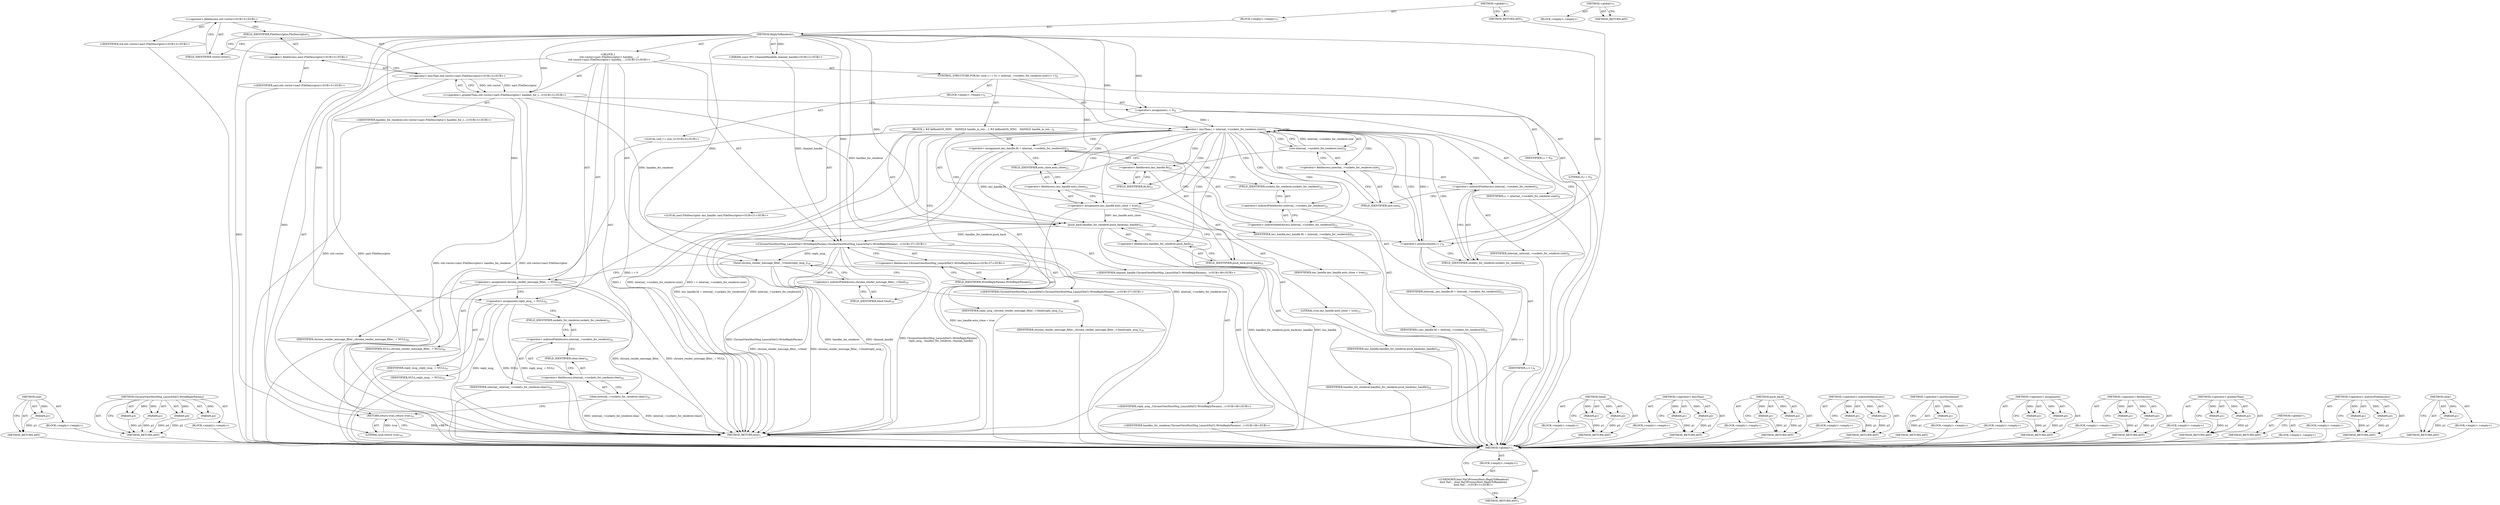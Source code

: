 digraph "&lt;global&gt;" {
vulnerable_128 [label=<(METHOD,size)>];
vulnerable_129 [label=<(PARAM,p1)>];
vulnerable_130 [label=<(BLOCK,&lt;empty&gt;,&lt;empty&gt;)>];
vulnerable_131 [label=<(METHOD_RETURN,ANY)>];
vulnerable_151 [label=<(METHOD,ChromeViewHostMsg_LaunchNaCl.WriteReplyParams)>];
vulnerable_152 [label=<(PARAM,p1)>];
vulnerable_153 [label=<(PARAM,p2)>];
vulnerable_154 [label=<(PARAM,p3)>];
vulnerable_155 [label=<(PARAM,p4)>];
vulnerable_156 [label=<(BLOCK,&lt;empty&gt;,&lt;empty&gt;)>];
vulnerable_157 [label=<(METHOD_RETURN,ANY)>];
vulnerable_6 [label=<(METHOD,&lt;global&gt;)<SUB>1</SUB>>];
vulnerable_7 [label=<(BLOCK,&lt;empty&gt;,&lt;empty&gt;)<SUB>1</SUB>>];
vulnerable_8 [label=<(METHOD,ReplyToRenderer)<SUB>1</SUB>>];
vulnerable_9 [label="<(PARAM,const IPC::ChannelHandle&amp; channel_handle)<SUB>2</SUB>>"];
vulnerable_10 [label="<(BLOCK,{
   std::vector&lt;nacl::FileDescriptor&gt; handles_...,{
   std::vector&lt;nacl::FileDescriptor&gt; handles_...)<SUB>2</SUB>>"];
vulnerable_11 [label="<(&lt;operator&gt;.greaterThan,std::vector&lt;nacl::FileDescriptor&gt; handles_for_r...)<SUB>3</SUB>>"];
vulnerable_12 [label="<(&lt;operator&gt;.lessThan,std::vector&lt;nacl::FileDescriptor)<SUB>3</SUB>>"];
vulnerable_13 [label="<(&lt;operator&gt;.fieldAccess,std::vector)<SUB>3</SUB>>"];
vulnerable_14 [label="<(IDENTIFIER,std,std::vector&lt;nacl::FileDescriptor)<SUB>3</SUB>>"];
vulnerable_15 [label=<(FIELD_IDENTIFIER,vector,vector)<SUB>3</SUB>>];
vulnerable_16 [label="<(&lt;operator&gt;.fieldAccess,nacl::FileDescriptor)<SUB>3</SUB>>"];
vulnerable_17 [label="<(IDENTIFIER,nacl,std::vector&lt;nacl::FileDescriptor)<SUB>3</SUB>>"];
vulnerable_18 [label=<(FIELD_IDENTIFIER,FileDescriptor,FileDescriptor)<SUB>3</SUB>>];
vulnerable_19 [label="<(IDENTIFIER,handles_for_renderer,std::vector&lt;nacl::FileDescriptor&gt; handles_for_r...)<SUB>3</SUB>>"];
vulnerable_20 [label=<(CONTROL_STRUCTURE,FOR,for (size_t i = 0;i &lt; internal_-&gt;sockets_for_renderer.size();i++))<SUB>4</SUB>>];
vulnerable_21 [label=<(BLOCK,&lt;empty&gt;,&lt;empty&gt;)<SUB>4</SUB>>];
vulnerable_22 [label="<(LOCAL,size_t i: size_t)<SUB>4</SUB>>"];
vulnerable_23 [label=<(&lt;operator&gt;.assignment,i = 0)<SUB>4</SUB>>];
vulnerable_24 [label=<(IDENTIFIER,i,i = 0)<SUB>4</SUB>>];
vulnerable_25 [label=<(LITERAL,0,i = 0)<SUB>4</SUB>>];
vulnerable_26 [label=<(&lt;operator&gt;.lessThan,i &lt; internal_-&gt;sockets_for_renderer.size())<SUB>4</SUB>>];
vulnerable_27 [label=<(IDENTIFIER,i,i &lt; internal_-&gt;sockets_for_renderer.size())<SUB>4</SUB>>];
vulnerable_28 [label=<(size,internal_-&gt;sockets_for_renderer.size())<SUB>4</SUB>>];
vulnerable_29 [label=<(&lt;operator&gt;.fieldAccess,internal_-&gt;sockets_for_renderer.size)<SUB>4</SUB>>];
vulnerable_30 [label=<(&lt;operator&gt;.indirectFieldAccess,internal_-&gt;sockets_for_renderer)<SUB>4</SUB>>];
vulnerable_31 [label=<(IDENTIFIER,internal_,internal_-&gt;sockets_for_renderer.size())<SUB>4</SUB>>];
vulnerable_32 [label=<(FIELD_IDENTIFIER,sockets_for_renderer,sockets_for_renderer)<SUB>4</SUB>>];
vulnerable_33 [label=<(FIELD_IDENTIFIER,size,size)<SUB>4</SUB>>];
vulnerable_34 [label=<(&lt;operator&gt;.postIncrement,i++)<SUB>4</SUB>>];
vulnerable_35 [label=<(IDENTIFIER,i,i++)<SUB>4</SUB>>];
vulnerable_36 [label=<(BLOCK,{
 #if defined(OS_WIN)
    HANDLE handle_in_ren...,{
 #if defined(OS_WIN)
    HANDLE handle_in_ren...)<SUB>4</SUB>>];
vulnerable_37 [label="<(LOCAL,nacl.FileDescriptor imc_handle: nacl.FileDescriptor)<SUB>21</SUB>>"];
vulnerable_38 [label=<(&lt;operator&gt;.assignment,imc_handle.fd = internal_-&gt;sockets_for_renderer[i])<SUB>22</SUB>>];
vulnerable_39 [label=<(&lt;operator&gt;.fieldAccess,imc_handle.fd)<SUB>22</SUB>>];
vulnerable_40 [label=<(IDENTIFIER,imc_handle,imc_handle.fd = internal_-&gt;sockets_for_renderer[i])<SUB>22</SUB>>];
vulnerable_41 [label=<(FIELD_IDENTIFIER,fd,fd)<SUB>22</SUB>>];
vulnerable_42 [label=<(&lt;operator&gt;.indirectIndexAccess,internal_-&gt;sockets_for_renderer[i])<SUB>22</SUB>>];
vulnerable_43 [label=<(&lt;operator&gt;.indirectFieldAccess,internal_-&gt;sockets_for_renderer)<SUB>22</SUB>>];
vulnerable_44 [label=<(IDENTIFIER,internal_,imc_handle.fd = internal_-&gt;sockets_for_renderer[i])<SUB>22</SUB>>];
vulnerable_45 [label=<(FIELD_IDENTIFIER,sockets_for_renderer,sockets_for_renderer)<SUB>22</SUB>>];
vulnerable_46 [label=<(IDENTIFIER,i,imc_handle.fd = internal_-&gt;sockets_for_renderer[i])<SUB>22</SUB>>];
vulnerable_47 [label=<(&lt;operator&gt;.assignment,imc_handle.auto_close = true)<SUB>23</SUB>>];
vulnerable_48 [label=<(&lt;operator&gt;.fieldAccess,imc_handle.auto_close)<SUB>23</SUB>>];
vulnerable_49 [label=<(IDENTIFIER,imc_handle,imc_handle.auto_close = true)<SUB>23</SUB>>];
vulnerable_50 [label=<(FIELD_IDENTIFIER,auto_close,auto_close)<SUB>23</SUB>>];
vulnerable_51 [label=<(LITERAL,true,imc_handle.auto_close = true)<SUB>23</SUB>>];
vulnerable_52 [label=<(push_back,handles_for_renderer.push_back(imc_handle))<SUB>24</SUB>>];
vulnerable_53 [label=<(&lt;operator&gt;.fieldAccess,handles_for_renderer.push_back)<SUB>24</SUB>>];
vulnerable_54 [label=<(IDENTIFIER,handles_for_renderer,handles_for_renderer.push_back(imc_handle))<SUB>24</SUB>>];
vulnerable_55 [label=<(FIELD_IDENTIFIER,push_back,push_back)<SUB>24</SUB>>];
vulnerable_56 [label=<(IDENTIFIER,imc_handle,handles_for_renderer.push_back(imc_handle))<SUB>24</SUB>>];
vulnerable_57 [label="<(ChromeViewHostMsg_LaunchNaCl.WriteReplyParams,ChromeViewHostMsg_LaunchNaCl::WriteReplyParams(...)<SUB>37</SUB>>"];
vulnerable_58 [label="<(&lt;operator&gt;.fieldAccess,ChromeViewHostMsg_LaunchNaCl::WriteReplyParams)<SUB>37</SUB>>"];
vulnerable_59 [label="<(IDENTIFIER,ChromeViewHostMsg_LaunchNaCl,ChromeViewHostMsg_LaunchNaCl::WriteReplyParams(...)<SUB>37</SUB>>"];
vulnerable_60 [label=<(FIELD_IDENTIFIER,WriteReplyParams,WriteReplyParams)<SUB>37</SUB>>];
vulnerable_61 [label="<(IDENTIFIER,reply_msg_,ChromeViewHostMsg_LaunchNaCl::WriteReplyParams(...)<SUB>38</SUB>>"];
vulnerable_62 [label="<(IDENTIFIER,handles_for_renderer,ChromeViewHostMsg_LaunchNaCl::WriteReplyParams(...)<SUB>38</SUB>>"];
vulnerable_63 [label="<(IDENTIFIER,channel_handle,ChromeViewHostMsg_LaunchNaCl::WriteReplyParams(...)<SUB>38</SUB>>"];
vulnerable_64 [label=<(Send,chrome_render_message_filter_-&gt;Send(reply_msg_))<SUB>39</SUB>>];
vulnerable_65 [label=<(&lt;operator&gt;.indirectFieldAccess,chrome_render_message_filter_-&gt;Send)<SUB>39</SUB>>];
vulnerable_66 [label=<(IDENTIFIER,chrome_render_message_filter_,chrome_render_message_filter_-&gt;Send(reply_msg_))<SUB>39</SUB>>];
vulnerable_67 [label=<(FIELD_IDENTIFIER,Send,Send)<SUB>39</SUB>>];
vulnerable_68 [label=<(IDENTIFIER,reply_msg_,chrome_render_message_filter_-&gt;Send(reply_msg_))<SUB>39</SUB>>];
vulnerable_69 [label=<(&lt;operator&gt;.assignment,chrome_render_message_filter_ = NULL)<SUB>40</SUB>>];
vulnerable_70 [label=<(IDENTIFIER,chrome_render_message_filter_,chrome_render_message_filter_ = NULL)<SUB>40</SUB>>];
vulnerable_71 [label=<(IDENTIFIER,NULL,chrome_render_message_filter_ = NULL)<SUB>40</SUB>>];
vulnerable_72 [label=<(&lt;operator&gt;.assignment,reply_msg_ = NULL)<SUB>41</SUB>>];
vulnerable_73 [label=<(IDENTIFIER,reply_msg_,reply_msg_ = NULL)<SUB>41</SUB>>];
vulnerable_74 [label=<(IDENTIFIER,NULL,reply_msg_ = NULL)<SUB>41</SUB>>];
vulnerable_75 [label=<(clear,internal_-&gt;sockets_for_renderer.clear())<SUB>42</SUB>>];
vulnerable_76 [label=<(&lt;operator&gt;.fieldAccess,internal_-&gt;sockets_for_renderer.clear)<SUB>42</SUB>>];
vulnerable_77 [label=<(&lt;operator&gt;.indirectFieldAccess,internal_-&gt;sockets_for_renderer)<SUB>42</SUB>>];
vulnerable_78 [label=<(IDENTIFIER,internal_,internal_-&gt;sockets_for_renderer.clear())<SUB>42</SUB>>];
vulnerable_79 [label=<(FIELD_IDENTIFIER,sockets_for_renderer,sockets_for_renderer)<SUB>42</SUB>>];
vulnerable_80 [label=<(FIELD_IDENTIFIER,clear,clear)<SUB>42</SUB>>];
vulnerable_81 [label=<(RETURN,return true;,return true;)<SUB>43</SUB>>];
vulnerable_82 [label=<(LITERAL,true,return true;)<SUB>43</SUB>>];
vulnerable_83 [label=<(METHOD_RETURN,bool)<SUB>1</SUB>>];
vulnerable_85 [label=<(METHOD_RETURN,ANY)<SUB>1</SUB>>];
vulnerable_158 [label=<(METHOD,Send)>];
vulnerable_159 [label=<(PARAM,p1)>];
vulnerable_160 [label=<(PARAM,p2)>];
vulnerable_161 [label=<(BLOCK,&lt;empty&gt;,&lt;empty&gt;)>];
vulnerable_162 [label=<(METHOD_RETURN,ANY)>];
vulnerable_113 [label=<(METHOD,&lt;operator&gt;.lessThan)>];
vulnerable_114 [label=<(PARAM,p1)>];
vulnerable_115 [label=<(PARAM,p2)>];
vulnerable_116 [label=<(BLOCK,&lt;empty&gt;,&lt;empty&gt;)>];
vulnerable_117 [label=<(METHOD_RETURN,ANY)>];
vulnerable_146 [label=<(METHOD,push_back)>];
vulnerable_147 [label=<(PARAM,p1)>];
vulnerable_148 [label=<(PARAM,p2)>];
vulnerable_149 [label=<(BLOCK,&lt;empty&gt;,&lt;empty&gt;)>];
vulnerable_150 [label=<(METHOD_RETURN,ANY)>];
vulnerable_141 [label=<(METHOD,&lt;operator&gt;.indirectIndexAccess)>];
vulnerable_142 [label=<(PARAM,p1)>];
vulnerable_143 [label=<(PARAM,p2)>];
vulnerable_144 [label=<(BLOCK,&lt;empty&gt;,&lt;empty&gt;)>];
vulnerable_145 [label=<(METHOD_RETURN,ANY)>];
vulnerable_137 [label=<(METHOD,&lt;operator&gt;.postIncrement)>];
vulnerable_138 [label=<(PARAM,p1)>];
vulnerable_139 [label=<(BLOCK,&lt;empty&gt;,&lt;empty&gt;)>];
vulnerable_140 [label=<(METHOD_RETURN,ANY)>];
vulnerable_123 [label=<(METHOD,&lt;operator&gt;.assignment)>];
vulnerable_124 [label=<(PARAM,p1)>];
vulnerable_125 [label=<(PARAM,p2)>];
vulnerable_126 [label=<(BLOCK,&lt;empty&gt;,&lt;empty&gt;)>];
vulnerable_127 [label=<(METHOD_RETURN,ANY)>];
vulnerable_118 [label=<(METHOD,&lt;operator&gt;.fieldAccess)>];
vulnerable_119 [label=<(PARAM,p1)>];
vulnerable_120 [label=<(PARAM,p2)>];
vulnerable_121 [label=<(BLOCK,&lt;empty&gt;,&lt;empty&gt;)>];
vulnerable_122 [label=<(METHOD_RETURN,ANY)>];
vulnerable_108 [label=<(METHOD,&lt;operator&gt;.greaterThan)>];
vulnerable_109 [label=<(PARAM,p1)>];
vulnerable_110 [label=<(PARAM,p2)>];
vulnerable_111 [label=<(BLOCK,&lt;empty&gt;,&lt;empty&gt;)>];
vulnerable_112 [label=<(METHOD_RETURN,ANY)>];
vulnerable_102 [label=<(METHOD,&lt;global&gt;)<SUB>1</SUB>>];
vulnerable_103 [label=<(BLOCK,&lt;empty&gt;,&lt;empty&gt;)>];
vulnerable_104 [label=<(METHOD_RETURN,ANY)>];
vulnerable_132 [label=<(METHOD,&lt;operator&gt;.indirectFieldAccess)>];
vulnerable_133 [label=<(PARAM,p1)>];
vulnerable_134 [label=<(PARAM,p2)>];
vulnerable_135 [label=<(BLOCK,&lt;empty&gt;,&lt;empty&gt;)>];
vulnerable_136 [label=<(METHOD_RETURN,ANY)>];
vulnerable_163 [label=<(METHOD,clear)>];
vulnerable_164 [label=<(PARAM,p1)>];
vulnerable_165 [label=<(BLOCK,&lt;empty&gt;,&lt;empty&gt;)>];
vulnerable_166 [label=<(METHOD_RETURN,ANY)>];
fixed_6 [label=<(METHOD,&lt;global&gt;)<SUB>1</SUB>>];
fixed_7 [label=<(BLOCK,&lt;empty&gt;,&lt;empty&gt;)<SUB>1</SUB>>];
fixed_8 [label="<(UNKNOWN,bool NaClProcessHost::ReplyToRenderer(
bool NaC...,bool NaClProcessHost::ReplyToRenderer(
bool NaC...)<SUB>1</SUB>>"];
fixed_9 [label=<(METHOD_RETURN,ANY)<SUB>1</SUB>>];
fixed_14 [label=<(METHOD,&lt;global&gt;)<SUB>1</SUB>>];
fixed_15 [label=<(BLOCK,&lt;empty&gt;,&lt;empty&gt;)>];
fixed_16 [label=<(METHOD_RETURN,ANY)>];
vulnerable_128 -> vulnerable_129  [key=0, label="AST: "];
vulnerable_128 -> vulnerable_129  [key=1, label="DDG: "];
vulnerable_128 -> vulnerable_130  [key=0, label="AST: "];
vulnerable_128 -> vulnerable_131  [key=0, label="AST: "];
vulnerable_128 -> vulnerable_131  [key=1, label="CFG: "];
vulnerable_129 -> vulnerable_131  [key=0, label="DDG: p1"];
vulnerable_130 -> fixed_6  [key=0];
vulnerable_131 -> fixed_6  [key=0];
vulnerable_151 -> vulnerable_152  [key=0, label="AST: "];
vulnerable_151 -> vulnerable_152  [key=1, label="DDG: "];
vulnerable_151 -> vulnerable_156  [key=0, label="AST: "];
vulnerable_151 -> vulnerable_153  [key=0, label="AST: "];
vulnerable_151 -> vulnerable_153  [key=1, label="DDG: "];
vulnerable_151 -> vulnerable_157  [key=0, label="AST: "];
vulnerable_151 -> vulnerable_157  [key=1, label="CFG: "];
vulnerable_151 -> vulnerable_154  [key=0, label="AST: "];
vulnerable_151 -> vulnerable_154  [key=1, label="DDG: "];
vulnerable_151 -> vulnerable_155  [key=0, label="AST: "];
vulnerable_151 -> vulnerable_155  [key=1, label="DDG: "];
vulnerable_152 -> vulnerable_157  [key=0, label="DDG: p1"];
vulnerable_153 -> vulnerable_157  [key=0, label="DDG: p2"];
vulnerable_154 -> vulnerable_157  [key=0, label="DDG: p3"];
vulnerable_155 -> vulnerable_157  [key=0, label="DDG: p4"];
vulnerable_156 -> fixed_6  [key=0];
vulnerable_157 -> fixed_6  [key=0];
vulnerable_6 -> vulnerable_7  [key=0, label="AST: "];
vulnerable_6 -> vulnerable_85  [key=0, label="AST: "];
vulnerable_6 -> vulnerable_85  [key=1, label="CFG: "];
vulnerable_7 -> vulnerable_8  [key=0, label="AST: "];
vulnerable_8 -> vulnerable_9  [key=0, label="AST: "];
vulnerable_8 -> vulnerable_9  [key=1, label="DDG: "];
vulnerable_8 -> vulnerable_10  [key=0, label="AST: "];
vulnerable_8 -> vulnerable_83  [key=0, label="AST: "];
vulnerable_8 -> vulnerable_15  [key=0, label="CFG: "];
vulnerable_8 -> vulnerable_69  [key=0, label="DDG: "];
vulnerable_8 -> vulnerable_72  [key=0, label="DDG: "];
vulnerable_8 -> vulnerable_81  [key=0, label="DDG: "];
vulnerable_8 -> vulnerable_11  [key=0, label="DDG: "];
vulnerable_8 -> vulnerable_57  [key=0, label="DDG: "];
vulnerable_8 -> vulnerable_64  [key=0, label="DDG: "];
vulnerable_8 -> vulnerable_82  [key=0, label="DDG: "];
vulnerable_8 -> vulnerable_23  [key=0, label="DDG: "];
vulnerable_8 -> vulnerable_26  [key=0, label="DDG: "];
vulnerable_8 -> vulnerable_34  [key=0, label="DDG: "];
vulnerable_8 -> vulnerable_47  [key=0, label="DDG: "];
vulnerable_8 -> vulnerable_52  [key=0, label="DDG: "];
vulnerable_9 -> vulnerable_57  [key=0, label="DDG: channel_handle"];
vulnerable_10 -> vulnerable_11  [key=0, label="AST: "];
vulnerable_10 -> vulnerable_20  [key=0, label="AST: "];
vulnerable_10 -> vulnerable_57  [key=0, label="AST: "];
vulnerable_10 -> vulnerable_64  [key=0, label="AST: "];
vulnerable_10 -> vulnerable_69  [key=0, label="AST: "];
vulnerable_10 -> vulnerable_72  [key=0, label="AST: "];
vulnerable_10 -> vulnerable_75  [key=0, label="AST: "];
vulnerable_10 -> vulnerable_81  [key=0, label="AST: "];
vulnerable_11 -> vulnerable_12  [key=0, label="AST: "];
vulnerable_11 -> vulnerable_19  [key=0, label="AST: "];
vulnerable_11 -> vulnerable_23  [key=0, label="CFG: "];
vulnerable_11 -> vulnerable_83  [key=0, label="DDG: std::vector&lt;nacl::FileDescriptor"];
vulnerable_11 -> vulnerable_83  [key=1, label="DDG: std::vector&lt;nacl::FileDescriptor&gt; handles_for_renderer"];
vulnerable_11 -> vulnerable_57  [key=0, label="DDG: handles_for_renderer"];
vulnerable_11 -> vulnerable_52  [key=0, label="DDG: handles_for_renderer"];
vulnerable_12 -> vulnerable_13  [key=0, label="AST: "];
vulnerable_12 -> vulnerable_16  [key=0, label="AST: "];
vulnerable_12 -> vulnerable_11  [key=0, label="CFG: "];
vulnerable_12 -> vulnerable_11  [key=1, label="DDG: std::vector"];
vulnerable_12 -> vulnerable_11  [key=2, label="DDG: nacl::FileDescriptor"];
vulnerable_12 -> vulnerable_83  [key=0, label="DDG: std::vector"];
vulnerable_12 -> vulnerable_83  [key=1, label="DDG: nacl::FileDescriptor"];
vulnerable_13 -> vulnerable_14  [key=0, label="AST: "];
vulnerable_13 -> vulnerable_15  [key=0, label="AST: "];
vulnerable_13 -> vulnerable_18  [key=0, label="CFG: "];
vulnerable_14 -> fixed_6  [key=0];
vulnerable_15 -> vulnerable_13  [key=0, label="CFG: "];
vulnerable_16 -> vulnerable_17  [key=0, label="AST: "];
vulnerable_16 -> vulnerable_18  [key=0, label="AST: "];
vulnerable_16 -> vulnerable_12  [key=0, label="CFG: "];
vulnerable_17 -> fixed_6  [key=0];
vulnerable_18 -> vulnerable_16  [key=0, label="CFG: "];
vulnerable_19 -> fixed_6  [key=0];
vulnerable_20 -> vulnerable_21  [key=0, label="AST: "];
vulnerable_20 -> vulnerable_26  [key=0, label="AST: "];
vulnerable_20 -> vulnerable_34  [key=0, label="AST: "];
vulnerable_20 -> vulnerable_36  [key=0, label="AST: "];
vulnerable_21 -> vulnerable_22  [key=0, label="AST: "];
vulnerable_21 -> vulnerable_23  [key=0, label="AST: "];
vulnerable_22 -> fixed_6  [key=0];
vulnerable_23 -> vulnerable_24  [key=0, label="AST: "];
vulnerable_23 -> vulnerable_25  [key=0, label="AST: "];
vulnerable_23 -> vulnerable_32  [key=0, label="CFG: "];
vulnerable_23 -> vulnerable_83  [key=0, label="DDG: i = 0"];
vulnerable_23 -> vulnerable_26  [key=0, label="DDG: i"];
vulnerable_24 -> fixed_6  [key=0];
vulnerable_25 -> fixed_6  [key=0];
vulnerable_26 -> vulnerable_27  [key=0, label="AST: "];
vulnerable_26 -> vulnerable_28  [key=0, label="AST: "];
vulnerable_26 -> vulnerable_28  [key=1, label="CDG: "];
vulnerable_26 -> vulnerable_41  [key=0, label="CFG: "];
vulnerable_26 -> vulnerable_41  [key=1, label="CDG: "];
vulnerable_26 -> vulnerable_60  [key=0, label="CFG: "];
vulnerable_26 -> vulnerable_83  [key=0, label="DDG: i"];
vulnerable_26 -> vulnerable_83  [key=1, label="DDG: internal_-&gt;sockets_for_renderer.size()"];
vulnerable_26 -> vulnerable_83  [key=2, label="DDG: i &lt; internal_-&gt;sockets_for_renderer.size()"];
vulnerable_26 -> vulnerable_34  [key=0, label="DDG: i"];
vulnerable_26 -> vulnerable_34  [key=1, label="CDG: "];
vulnerable_26 -> vulnerable_47  [key=0, label="CDG: "];
vulnerable_26 -> vulnerable_30  [key=0, label="CDG: "];
vulnerable_26 -> vulnerable_48  [key=0, label="CDG: "];
vulnerable_26 -> vulnerable_32  [key=0, label="CDG: "];
vulnerable_26 -> vulnerable_33  [key=0, label="CDG: "];
vulnerable_26 -> vulnerable_26  [key=0, label="CDG: "];
vulnerable_26 -> vulnerable_42  [key=0, label="CDG: "];
vulnerable_26 -> vulnerable_52  [key=0, label="CDG: "];
vulnerable_26 -> vulnerable_53  [key=0, label="CDG: "];
vulnerable_26 -> vulnerable_38  [key=0, label="CDG: "];
vulnerable_26 -> vulnerable_45  [key=0, label="CDG: "];
vulnerable_26 -> vulnerable_29  [key=0, label="CDG: "];
vulnerable_26 -> vulnerable_50  [key=0, label="CDG: "];
vulnerable_26 -> vulnerable_55  [key=0, label="CDG: "];
vulnerable_26 -> vulnerable_39  [key=0, label="CDG: "];
vulnerable_26 -> vulnerable_43  [key=0, label="CDG: "];
vulnerable_27 -> fixed_6  [key=0];
vulnerable_28 -> vulnerable_29  [key=0, label="AST: "];
vulnerable_28 -> vulnerable_26  [key=0, label="CFG: "];
vulnerable_28 -> vulnerable_26  [key=1, label="DDG: internal_-&gt;sockets_for_renderer.size"];
vulnerable_28 -> vulnerable_83  [key=0, label="DDG: internal_-&gt;sockets_for_renderer.size"];
vulnerable_29 -> vulnerable_30  [key=0, label="AST: "];
vulnerable_29 -> vulnerable_33  [key=0, label="AST: "];
vulnerable_29 -> vulnerable_28  [key=0, label="CFG: "];
vulnerable_30 -> vulnerable_31  [key=0, label="AST: "];
vulnerable_30 -> vulnerable_32  [key=0, label="AST: "];
vulnerable_30 -> vulnerable_33  [key=0, label="CFG: "];
vulnerable_31 -> fixed_6  [key=0];
vulnerable_32 -> vulnerable_30  [key=0, label="CFG: "];
vulnerable_33 -> vulnerable_29  [key=0, label="CFG: "];
vulnerable_34 -> vulnerable_35  [key=0, label="AST: "];
vulnerable_34 -> vulnerable_32  [key=0, label="CFG: "];
vulnerable_34 -> vulnerable_83  [key=0, label="DDG: i++"];
vulnerable_34 -> vulnerable_26  [key=0, label="DDG: i"];
vulnerable_35 -> fixed_6  [key=0];
vulnerable_36 -> vulnerable_37  [key=0, label="AST: "];
vulnerable_36 -> vulnerable_38  [key=0, label="AST: "];
vulnerable_36 -> vulnerable_47  [key=0, label="AST: "];
vulnerable_36 -> vulnerable_52  [key=0, label="AST: "];
vulnerable_37 -> fixed_6  [key=0];
vulnerable_38 -> vulnerable_39  [key=0, label="AST: "];
vulnerable_38 -> vulnerable_42  [key=0, label="AST: "];
vulnerable_38 -> vulnerable_50  [key=0, label="CFG: "];
vulnerable_38 -> vulnerable_83  [key=0, label="DDG: internal_-&gt;sockets_for_renderer[i]"];
vulnerable_38 -> vulnerable_83  [key=1, label="DDG: imc_handle.fd = internal_-&gt;sockets_for_renderer[i]"];
vulnerable_38 -> vulnerable_52  [key=0, label="DDG: imc_handle.fd"];
vulnerable_39 -> vulnerable_40  [key=0, label="AST: "];
vulnerable_39 -> vulnerable_41  [key=0, label="AST: "];
vulnerable_39 -> vulnerable_45  [key=0, label="CFG: "];
vulnerable_40 -> fixed_6  [key=0];
vulnerable_41 -> vulnerable_39  [key=0, label="CFG: "];
vulnerable_42 -> vulnerable_43  [key=0, label="AST: "];
vulnerable_42 -> vulnerable_46  [key=0, label="AST: "];
vulnerable_42 -> vulnerable_38  [key=0, label="CFG: "];
vulnerable_43 -> vulnerable_44  [key=0, label="AST: "];
vulnerable_43 -> vulnerable_45  [key=0, label="AST: "];
vulnerable_43 -> vulnerable_42  [key=0, label="CFG: "];
vulnerable_44 -> fixed_6  [key=0];
vulnerable_45 -> vulnerable_43  [key=0, label="CFG: "];
vulnerable_46 -> fixed_6  [key=0];
vulnerable_47 -> vulnerable_48  [key=0, label="AST: "];
vulnerable_47 -> vulnerable_51  [key=0, label="AST: "];
vulnerable_47 -> vulnerable_55  [key=0, label="CFG: "];
vulnerable_47 -> vulnerable_83  [key=0, label="DDG: imc_handle.auto_close = true"];
vulnerable_47 -> vulnerable_52  [key=0, label="DDG: imc_handle.auto_close"];
vulnerable_48 -> vulnerable_49  [key=0, label="AST: "];
vulnerable_48 -> vulnerable_50  [key=0, label="AST: "];
vulnerable_48 -> vulnerable_47  [key=0, label="CFG: "];
vulnerable_49 -> fixed_6  [key=0];
vulnerable_50 -> vulnerable_48  [key=0, label="CFG: "];
vulnerable_51 -> fixed_6  [key=0];
vulnerable_52 -> vulnerable_53  [key=0, label="AST: "];
vulnerable_52 -> vulnerable_56  [key=0, label="AST: "];
vulnerable_52 -> vulnerable_34  [key=0, label="CFG: "];
vulnerable_52 -> vulnerable_83  [key=0, label="DDG: imc_handle"];
vulnerable_52 -> vulnerable_83  [key=1, label="DDG: handles_for_renderer.push_back(imc_handle)"];
vulnerable_52 -> vulnerable_57  [key=0, label="DDG: handles_for_renderer.push_back"];
vulnerable_53 -> vulnerable_54  [key=0, label="AST: "];
vulnerable_53 -> vulnerable_55  [key=0, label="AST: "];
vulnerable_53 -> vulnerable_52  [key=0, label="CFG: "];
vulnerable_54 -> fixed_6  [key=0];
vulnerable_55 -> vulnerable_53  [key=0, label="CFG: "];
vulnerable_56 -> fixed_6  [key=0];
vulnerable_57 -> vulnerable_58  [key=0, label="AST: "];
vulnerable_57 -> vulnerable_61  [key=0, label="AST: "];
vulnerable_57 -> vulnerable_62  [key=0, label="AST: "];
vulnerable_57 -> vulnerable_63  [key=0, label="AST: "];
vulnerable_57 -> vulnerable_67  [key=0, label="CFG: "];
vulnerable_57 -> vulnerable_83  [key=0, label="DDG: ChromeViewHostMsg_LaunchNaCl::WriteReplyParams"];
vulnerable_57 -> vulnerable_83  [key=1, label="DDG: handles_for_renderer"];
vulnerable_57 -> vulnerable_83  [key=2, label="DDG: channel_handle"];
vulnerable_57 -> vulnerable_83  [key=3, label="DDG: ChromeViewHostMsg_LaunchNaCl::WriteReplyParams(
      reply_msg_, handles_for_renderer, channel_handle)"];
vulnerable_57 -> vulnerable_64  [key=0, label="DDG: reply_msg_"];
vulnerable_58 -> vulnerable_59  [key=0, label="AST: "];
vulnerable_58 -> vulnerable_60  [key=0, label="AST: "];
vulnerable_58 -> vulnerable_57  [key=0, label="CFG: "];
vulnerable_59 -> fixed_6  [key=0];
vulnerable_60 -> vulnerable_58  [key=0, label="CFG: "];
vulnerable_61 -> fixed_6  [key=0];
vulnerable_62 -> fixed_6  [key=0];
vulnerable_63 -> fixed_6  [key=0];
vulnerable_64 -> vulnerable_65  [key=0, label="AST: "];
vulnerable_64 -> vulnerable_68  [key=0, label="AST: "];
vulnerable_64 -> vulnerable_69  [key=0, label="CFG: "];
vulnerable_64 -> vulnerable_83  [key=0, label="DDG: chrome_render_message_filter_-&gt;Send"];
vulnerable_64 -> vulnerable_83  [key=1, label="DDG: chrome_render_message_filter_-&gt;Send(reply_msg_)"];
vulnerable_65 -> vulnerable_66  [key=0, label="AST: "];
vulnerable_65 -> vulnerable_67  [key=0, label="AST: "];
vulnerable_65 -> vulnerable_64  [key=0, label="CFG: "];
vulnerable_66 -> fixed_6  [key=0];
vulnerable_67 -> vulnerable_65  [key=0, label="CFG: "];
vulnerable_68 -> fixed_6  [key=0];
vulnerable_69 -> vulnerable_70  [key=0, label="AST: "];
vulnerable_69 -> vulnerable_71  [key=0, label="AST: "];
vulnerable_69 -> vulnerable_72  [key=0, label="CFG: "];
vulnerable_69 -> vulnerable_83  [key=0, label="DDG: chrome_render_message_filter_"];
vulnerable_69 -> vulnerable_83  [key=1, label="DDG: chrome_render_message_filter_ = NULL"];
vulnerable_70 -> fixed_6  [key=0];
vulnerable_71 -> fixed_6  [key=0];
vulnerable_72 -> vulnerable_73  [key=0, label="AST: "];
vulnerable_72 -> vulnerable_74  [key=0, label="AST: "];
vulnerable_72 -> vulnerable_79  [key=0, label="CFG: "];
vulnerable_72 -> vulnerable_83  [key=0, label="DDG: reply_msg_"];
vulnerable_72 -> vulnerable_83  [key=1, label="DDG: NULL"];
vulnerable_72 -> vulnerable_83  [key=2, label="DDG: reply_msg_ = NULL"];
vulnerable_73 -> fixed_6  [key=0];
vulnerable_74 -> fixed_6  [key=0];
vulnerable_75 -> vulnerable_76  [key=0, label="AST: "];
vulnerable_75 -> vulnerable_81  [key=0, label="CFG: "];
vulnerable_75 -> vulnerable_83  [key=0, label="DDG: internal_-&gt;sockets_for_renderer.clear"];
vulnerable_75 -> vulnerable_83  [key=1, label="DDG: internal_-&gt;sockets_for_renderer.clear()"];
vulnerable_76 -> vulnerable_77  [key=0, label="AST: "];
vulnerable_76 -> vulnerable_80  [key=0, label="AST: "];
vulnerable_76 -> vulnerable_75  [key=0, label="CFG: "];
vulnerable_77 -> vulnerable_78  [key=0, label="AST: "];
vulnerable_77 -> vulnerable_79  [key=0, label="AST: "];
vulnerable_77 -> vulnerable_80  [key=0, label="CFG: "];
vulnerable_78 -> fixed_6  [key=0];
vulnerable_79 -> vulnerable_77  [key=0, label="CFG: "];
vulnerable_80 -> vulnerable_76  [key=0, label="CFG: "];
vulnerable_81 -> vulnerable_82  [key=0, label="AST: "];
vulnerable_81 -> vulnerable_83  [key=0, label="CFG: "];
vulnerable_81 -> vulnerable_83  [key=1, label="DDG: &lt;RET&gt;"];
vulnerable_82 -> vulnerable_81  [key=0, label="DDG: true"];
vulnerable_83 -> fixed_6  [key=0];
vulnerable_85 -> fixed_6  [key=0];
vulnerable_158 -> vulnerable_159  [key=0, label="AST: "];
vulnerable_158 -> vulnerable_159  [key=1, label="DDG: "];
vulnerable_158 -> vulnerable_161  [key=0, label="AST: "];
vulnerable_158 -> vulnerable_160  [key=0, label="AST: "];
vulnerable_158 -> vulnerable_160  [key=1, label="DDG: "];
vulnerable_158 -> vulnerable_162  [key=0, label="AST: "];
vulnerable_158 -> vulnerable_162  [key=1, label="CFG: "];
vulnerable_159 -> vulnerable_162  [key=0, label="DDG: p1"];
vulnerable_160 -> vulnerable_162  [key=0, label="DDG: p2"];
vulnerable_161 -> fixed_6  [key=0];
vulnerable_162 -> fixed_6  [key=0];
vulnerable_113 -> vulnerable_114  [key=0, label="AST: "];
vulnerable_113 -> vulnerable_114  [key=1, label="DDG: "];
vulnerable_113 -> vulnerable_116  [key=0, label="AST: "];
vulnerable_113 -> vulnerable_115  [key=0, label="AST: "];
vulnerable_113 -> vulnerable_115  [key=1, label="DDG: "];
vulnerable_113 -> vulnerable_117  [key=0, label="AST: "];
vulnerable_113 -> vulnerable_117  [key=1, label="CFG: "];
vulnerable_114 -> vulnerable_117  [key=0, label="DDG: p1"];
vulnerable_115 -> vulnerable_117  [key=0, label="DDG: p2"];
vulnerable_116 -> fixed_6  [key=0];
vulnerable_117 -> fixed_6  [key=0];
vulnerable_146 -> vulnerable_147  [key=0, label="AST: "];
vulnerable_146 -> vulnerable_147  [key=1, label="DDG: "];
vulnerable_146 -> vulnerable_149  [key=0, label="AST: "];
vulnerable_146 -> vulnerable_148  [key=0, label="AST: "];
vulnerable_146 -> vulnerable_148  [key=1, label="DDG: "];
vulnerable_146 -> vulnerable_150  [key=0, label="AST: "];
vulnerable_146 -> vulnerable_150  [key=1, label="CFG: "];
vulnerable_147 -> vulnerable_150  [key=0, label="DDG: p1"];
vulnerable_148 -> vulnerable_150  [key=0, label="DDG: p2"];
vulnerable_149 -> fixed_6  [key=0];
vulnerable_150 -> fixed_6  [key=0];
vulnerable_141 -> vulnerable_142  [key=0, label="AST: "];
vulnerable_141 -> vulnerable_142  [key=1, label="DDG: "];
vulnerable_141 -> vulnerable_144  [key=0, label="AST: "];
vulnerable_141 -> vulnerable_143  [key=0, label="AST: "];
vulnerable_141 -> vulnerable_143  [key=1, label="DDG: "];
vulnerable_141 -> vulnerable_145  [key=0, label="AST: "];
vulnerable_141 -> vulnerable_145  [key=1, label="CFG: "];
vulnerable_142 -> vulnerable_145  [key=0, label="DDG: p1"];
vulnerable_143 -> vulnerable_145  [key=0, label="DDG: p2"];
vulnerable_144 -> fixed_6  [key=0];
vulnerable_145 -> fixed_6  [key=0];
vulnerable_137 -> vulnerable_138  [key=0, label="AST: "];
vulnerable_137 -> vulnerable_138  [key=1, label="DDG: "];
vulnerable_137 -> vulnerable_139  [key=0, label="AST: "];
vulnerable_137 -> vulnerable_140  [key=0, label="AST: "];
vulnerable_137 -> vulnerable_140  [key=1, label="CFG: "];
vulnerable_138 -> vulnerable_140  [key=0, label="DDG: p1"];
vulnerable_139 -> fixed_6  [key=0];
vulnerable_140 -> fixed_6  [key=0];
vulnerable_123 -> vulnerable_124  [key=0, label="AST: "];
vulnerable_123 -> vulnerable_124  [key=1, label="DDG: "];
vulnerable_123 -> vulnerable_126  [key=0, label="AST: "];
vulnerable_123 -> vulnerable_125  [key=0, label="AST: "];
vulnerable_123 -> vulnerable_125  [key=1, label="DDG: "];
vulnerable_123 -> vulnerable_127  [key=0, label="AST: "];
vulnerable_123 -> vulnerable_127  [key=1, label="CFG: "];
vulnerable_124 -> vulnerable_127  [key=0, label="DDG: p1"];
vulnerable_125 -> vulnerable_127  [key=0, label="DDG: p2"];
vulnerable_126 -> fixed_6  [key=0];
vulnerable_127 -> fixed_6  [key=0];
vulnerable_118 -> vulnerable_119  [key=0, label="AST: "];
vulnerable_118 -> vulnerable_119  [key=1, label="DDG: "];
vulnerable_118 -> vulnerable_121  [key=0, label="AST: "];
vulnerable_118 -> vulnerable_120  [key=0, label="AST: "];
vulnerable_118 -> vulnerable_120  [key=1, label="DDG: "];
vulnerable_118 -> vulnerable_122  [key=0, label="AST: "];
vulnerable_118 -> vulnerable_122  [key=1, label="CFG: "];
vulnerable_119 -> vulnerable_122  [key=0, label="DDG: p1"];
vulnerable_120 -> vulnerable_122  [key=0, label="DDG: p2"];
vulnerable_121 -> fixed_6  [key=0];
vulnerable_122 -> fixed_6  [key=0];
vulnerable_108 -> vulnerable_109  [key=0, label="AST: "];
vulnerable_108 -> vulnerable_109  [key=1, label="DDG: "];
vulnerable_108 -> vulnerable_111  [key=0, label="AST: "];
vulnerable_108 -> vulnerable_110  [key=0, label="AST: "];
vulnerable_108 -> vulnerable_110  [key=1, label="DDG: "];
vulnerable_108 -> vulnerable_112  [key=0, label="AST: "];
vulnerable_108 -> vulnerable_112  [key=1, label="CFG: "];
vulnerable_109 -> vulnerable_112  [key=0, label="DDG: p1"];
vulnerable_110 -> vulnerable_112  [key=0, label="DDG: p2"];
vulnerable_111 -> fixed_6  [key=0];
vulnerable_112 -> fixed_6  [key=0];
vulnerable_102 -> vulnerable_103  [key=0, label="AST: "];
vulnerable_102 -> vulnerable_104  [key=0, label="AST: "];
vulnerable_102 -> vulnerable_104  [key=1, label="CFG: "];
vulnerable_103 -> fixed_6  [key=0];
vulnerable_104 -> fixed_6  [key=0];
vulnerable_132 -> vulnerable_133  [key=0, label="AST: "];
vulnerable_132 -> vulnerable_133  [key=1, label="DDG: "];
vulnerable_132 -> vulnerable_135  [key=0, label="AST: "];
vulnerable_132 -> vulnerable_134  [key=0, label="AST: "];
vulnerable_132 -> vulnerable_134  [key=1, label="DDG: "];
vulnerable_132 -> vulnerable_136  [key=0, label="AST: "];
vulnerable_132 -> vulnerable_136  [key=1, label="CFG: "];
vulnerable_133 -> vulnerable_136  [key=0, label="DDG: p1"];
vulnerable_134 -> vulnerable_136  [key=0, label="DDG: p2"];
vulnerable_135 -> fixed_6  [key=0];
vulnerable_136 -> fixed_6  [key=0];
vulnerable_163 -> vulnerable_164  [key=0, label="AST: "];
vulnerable_163 -> vulnerable_164  [key=1, label="DDG: "];
vulnerable_163 -> vulnerable_165  [key=0, label="AST: "];
vulnerable_163 -> vulnerable_166  [key=0, label="AST: "];
vulnerable_163 -> vulnerable_166  [key=1, label="CFG: "];
vulnerable_164 -> vulnerable_166  [key=0, label="DDG: p1"];
vulnerable_165 -> fixed_6  [key=0];
vulnerable_166 -> fixed_6  [key=0];
fixed_6 -> fixed_7  [key=0, label="AST: "];
fixed_6 -> fixed_9  [key=0, label="AST: "];
fixed_6 -> fixed_8  [key=0, label="CFG: "];
fixed_7 -> fixed_8  [key=0, label="AST: "];
fixed_8 -> fixed_9  [key=0, label="CFG: "];
fixed_14 -> fixed_15  [key=0, label="AST: "];
fixed_14 -> fixed_16  [key=0, label="AST: "];
fixed_14 -> fixed_16  [key=1, label="CFG: "];
}
